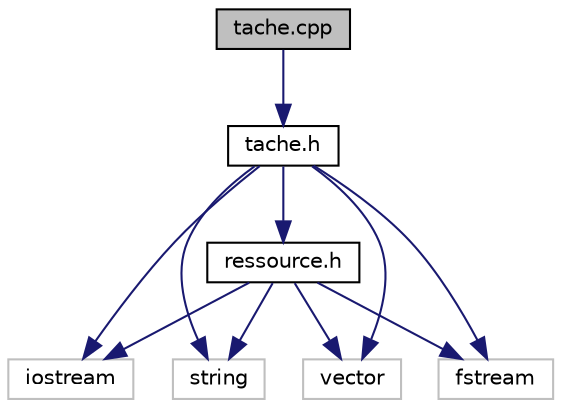 digraph "tache.cpp"
{
  edge [fontname="Helvetica",fontsize="10",labelfontname="Helvetica",labelfontsize="10"];
  node [fontname="Helvetica",fontsize="10",shape=record];
  Node1 [label="tache.cpp",height=0.2,width=0.4,color="black", fillcolor="grey75", style="filled" fontcolor="black"];
  Node1 -> Node2 [color="midnightblue",fontsize="10",style="solid"];
  Node2 [label="tache.h",height=0.2,width=0.4,color="black", fillcolor="white", style="filled",URL="$tache_8h.html",tooltip="Declaration de la class Taches avec le prototype des fonctions."];
  Node2 -> Node3 [color="midnightblue",fontsize="10",style="solid"];
  Node3 [label="iostream",height=0.2,width=0.4,color="grey75", fillcolor="white", style="filled"];
  Node2 -> Node4 [color="midnightblue",fontsize="10",style="solid"];
  Node4 [label="string",height=0.2,width=0.4,color="grey75", fillcolor="white", style="filled"];
  Node2 -> Node5 [color="midnightblue",fontsize="10",style="solid"];
  Node5 [label="vector",height=0.2,width=0.4,color="grey75", fillcolor="white", style="filled"];
  Node2 -> Node6 [color="midnightblue",fontsize="10",style="solid"];
  Node6 [label="fstream",height=0.2,width=0.4,color="grey75", fillcolor="white", style="filled"];
  Node2 -> Node7 [color="midnightblue",fontsize="10",style="solid"];
  Node7 [label="ressource.h",height=0.2,width=0.4,color="black", fillcolor="white", style="filled",URL="$ressource_8h.html",tooltip="Declaration de la class Ressource avec le prototype des fonctions."];
  Node7 -> Node3 [color="midnightblue",fontsize="10",style="solid"];
  Node7 -> Node4 [color="midnightblue",fontsize="10",style="solid"];
  Node7 -> Node5 [color="midnightblue",fontsize="10",style="solid"];
  Node7 -> Node6 [color="midnightblue",fontsize="10",style="solid"];
}
